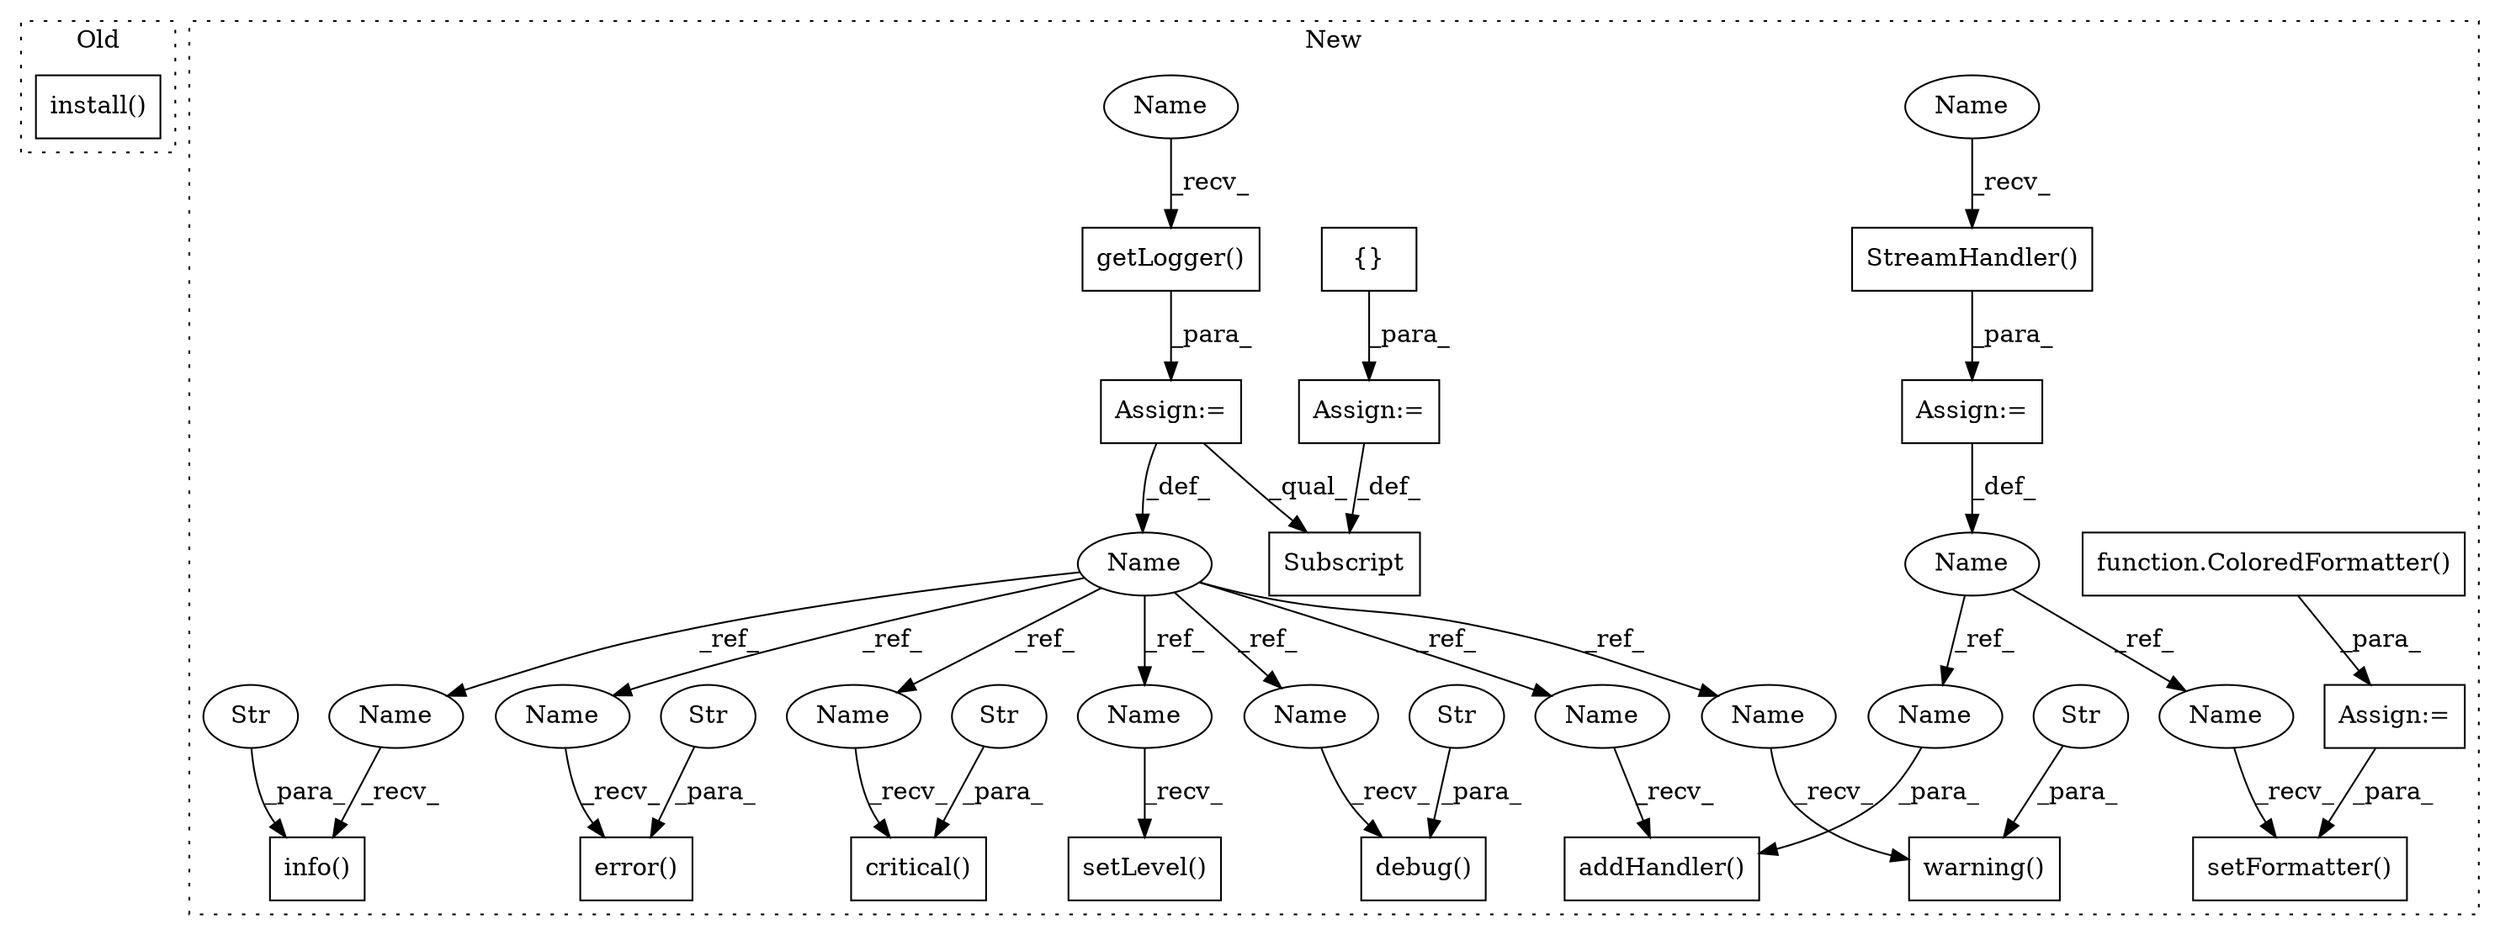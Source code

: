 digraph G {
subgraph cluster0 {
1 [label="install()" a="75" s="1389" l="104" shape="box"];
label = "Old";
style="dotted";
}
subgraph cluster1 {
2 [label="setFormatter()" a="75" s="1557,1587" l="21,1" shape="box"];
3 [label="Assign:=" a="68" s="1057" l="3" shape="box"];
4 [label="Name" a="87" s="1509" l="7" shape="ellipse"];
5 [label="addHandler()" a="75" s="1655,1680" l="18,1" shape="box"];
6 [label="Name" a="87" s="1594" l="6" shape="ellipse"];
7 [label="setLevel()" a="75" s="1686,1714" l="16,1" shape="box"];
8 [label="debug()" a="75" s="1756,1780" l="13,1" shape="box"];
9 [label="error()" a="75" s="1820,1844" l="13,1" shape="box"];
10 [label="Str" a="66" s="1769" l="11" shape="ellipse"];
11 [label="Str" a="66" s="1833" l="11" shape="ellipse"];
12 [label="warning()" a="75" s="1786,1814" l="15,1" shape="box"];
13 [label="Str" a="66" s="1801" l="13" shape="ellipse"];
14 [label="info()" a="75" s="1721,1750" l="12,1" shape="box"];
15 [label="Str" a="66" s="1733" l="17" shape="ellipse"];
16 [label="StreamHandler()" a="75" s="1519,1551" l="22,1" shape="box"];
17 [label="critical()" a="75" s="1850,1880" l="16,1" shape="box"];
18 [label="Str" a="66" s="1866" l="14" shape="ellipse"];
19 [label="getLogger()" a="75" s="1603" l="19" shape="box"];
20 [label="Subscript" a="63" s="1627,0" l="18,0" shape="box"];
21 [label="{}" a="59" s="1648,1648" l="2,1" shape="box"];
22 [label="function.ColoredFormatter()" a="75" s="1060,1181" l="26,322" shape="box"];
23 [label="Assign:=" a="68" s="1600" l="3" shape="box"];
24 [label="Assign:=" a="68" s="1645" l="3" shape="box"];
25 [label="Assign:=" a="68" s="1516" l="3" shape="box"];
26 [label="Name" a="87" s="1519" l="7" shape="ellipse"];
27 [label="Name" a="87" s="1603" l="7" shape="ellipse"];
28 [label="Name" a="87" s="1557" l="7" shape="ellipse"];
29 [label="Name" a="87" s="1673" l="7" shape="ellipse"];
30 [label="Name" a="87" s="1850" l="6" shape="ellipse"];
31 [label="Name" a="87" s="1820" l="6" shape="ellipse"];
32 [label="Name" a="87" s="1786" l="6" shape="ellipse"];
33 [label="Name" a="87" s="1721" l="6" shape="ellipse"];
34 [label="Name" a="87" s="1756" l="6" shape="ellipse"];
35 [label="Name" a="87" s="1686" l="6" shape="ellipse"];
36 [label="Name" a="87" s="1655" l="6" shape="ellipse"];
label = "New";
style="dotted";
}
3 -> 2 [label="_para_"];
4 -> 28 [label="_ref_"];
4 -> 29 [label="_ref_"];
6 -> 33 [label="_ref_"];
6 -> 36 [label="_ref_"];
6 -> 34 [label="_ref_"];
6 -> 31 [label="_ref_"];
6 -> 32 [label="_ref_"];
6 -> 35 [label="_ref_"];
6 -> 30 [label="_ref_"];
10 -> 8 [label="_para_"];
11 -> 9 [label="_para_"];
13 -> 12 [label="_para_"];
15 -> 14 [label="_para_"];
16 -> 25 [label="_para_"];
18 -> 17 [label="_para_"];
19 -> 23 [label="_para_"];
21 -> 24 [label="_para_"];
22 -> 3 [label="_para_"];
23 -> 20 [label="_qual_"];
23 -> 6 [label="_def_"];
24 -> 20 [label="_def_"];
25 -> 4 [label="_def_"];
26 -> 16 [label="_recv_"];
27 -> 19 [label="_recv_"];
28 -> 2 [label="_recv_"];
29 -> 5 [label="_para_"];
30 -> 17 [label="_recv_"];
31 -> 9 [label="_recv_"];
32 -> 12 [label="_recv_"];
33 -> 14 [label="_recv_"];
34 -> 8 [label="_recv_"];
35 -> 7 [label="_recv_"];
36 -> 5 [label="_recv_"];
}